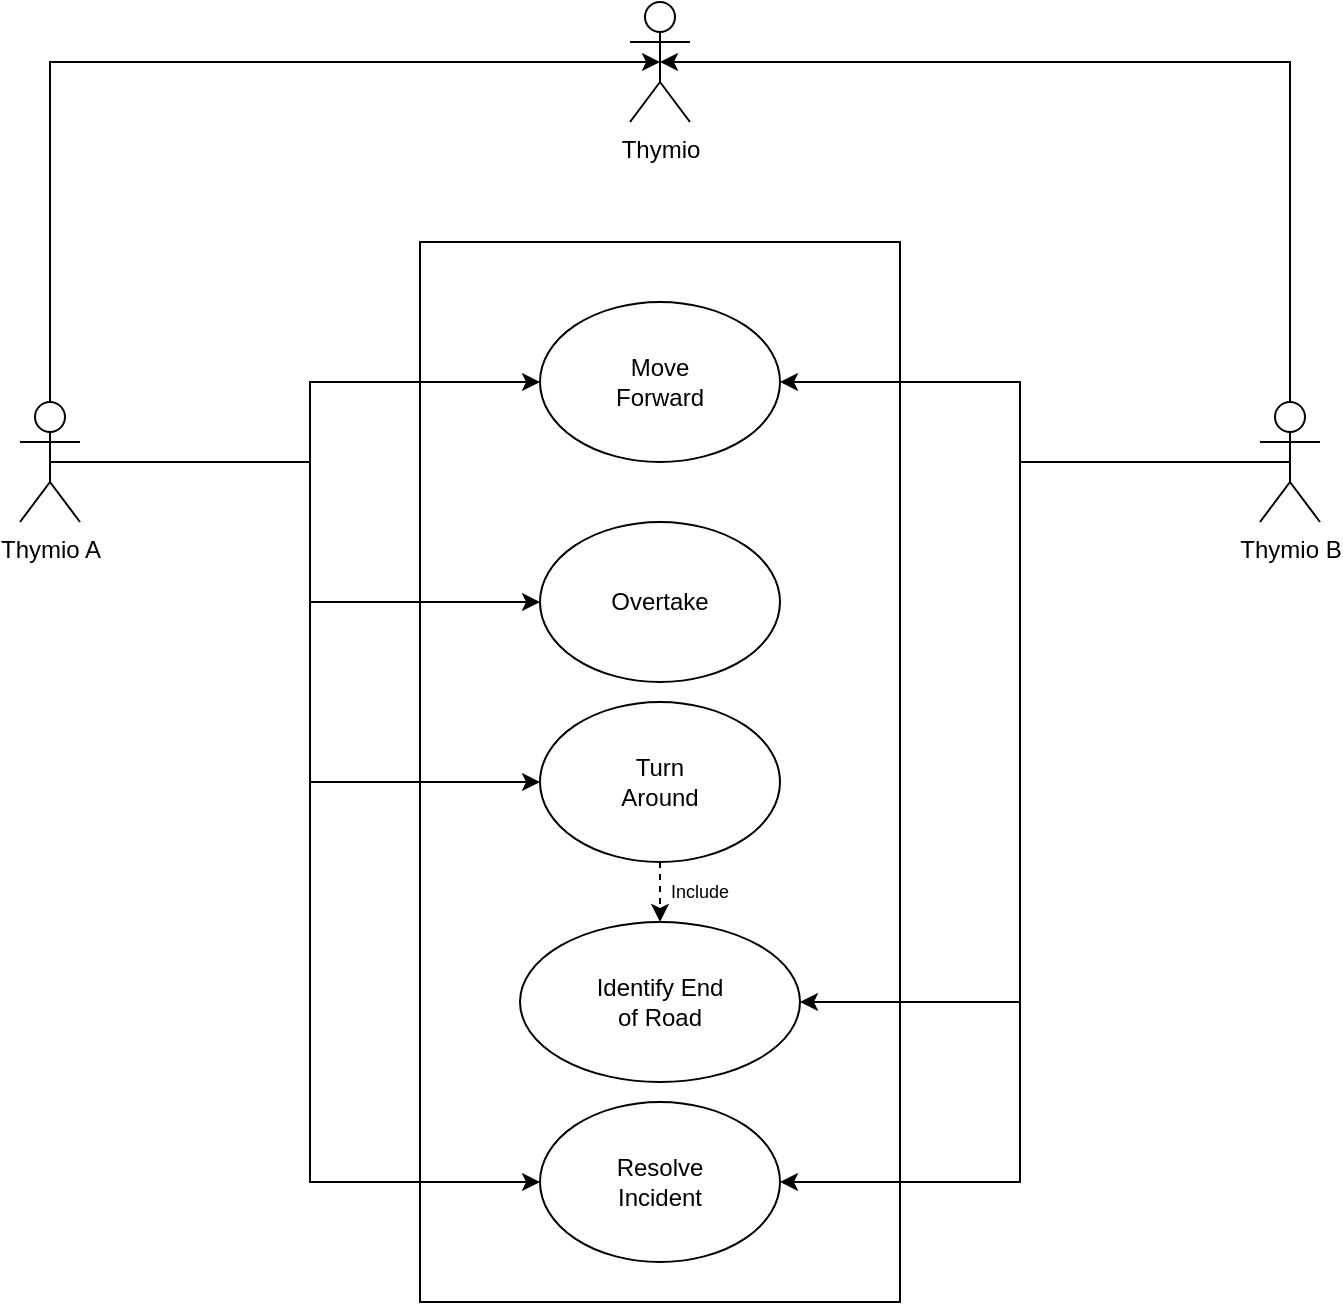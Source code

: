 <mxfile version="25.0.1">
  <diagram name="Pagina-1" id="gC7-CT_BoV-7xCQEOZI1">
    <mxGraphModel dx="1194" dy="796" grid="1" gridSize="10" guides="1" tooltips="1" connect="1" arrows="1" fold="1" page="1" pageScale="1" pageWidth="827" pageHeight="1169" math="0" shadow="0">
      <root>
        <mxCell id="0" />
        <mxCell id="1" parent="0" />
        <mxCell id="VEj-wDTGHTGFX5anfmht-2" value="" style="rounded=0;whiteSpace=wrap;html=1;fillColor=none;" parent="1" vertex="1">
          <mxGeometry x="280" y="200" width="240" height="530" as="geometry" />
        </mxCell>
        <mxCell id="VEj-wDTGHTGFX5anfmht-26" style="edgeStyle=orthogonalEdgeStyle;rounded=0;orthogonalLoop=1;jettySize=auto;html=1;exitX=0.5;exitY=0.5;exitDx=0;exitDy=0;exitPerimeter=0;entryX=0;entryY=0.5;entryDx=0;entryDy=0;" parent="1" source="VEj-wDTGHTGFX5anfmht-5" target="VEj-wDTGHTGFX5anfmht-9" edge="1">
          <mxGeometry relative="1" as="geometry" />
        </mxCell>
        <mxCell id="VEj-wDTGHTGFX5anfmht-27" style="edgeStyle=orthogonalEdgeStyle;rounded=0;orthogonalLoop=1;jettySize=auto;html=1;exitX=0.5;exitY=0.5;exitDx=0;exitDy=0;exitPerimeter=0;entryX=0;entryY=0.5;entryDx=0;entryDy=0;" parent="1" source="VEj-wDTGHTGFX5anfmht-5" target="VEj-wDTGHTGFX5anfmht-14" edge="1">
          <mxGeometry relative="1" as="geometry" />
        </mxCell>
        <mxCell id="VEj-wDTGHTGFX5anfmht-28" style="edgeStyle=orthogonalEdgeStyle;rounded=0;orthogonalLoop=1;jettySize=auto;html=1;exitX=0.5;exitY=0.5;exitDx=0;exitDy=0;exitPerimeter=0;entryX=0;entryY=0.5;entryDx=0;entryDy=0;" parent="1" source="VEj-wDTGHTGFX5anfmht-5" target="VEj-wDTGHTGFX5anfmht-19" edge="1">
          <mxGeometry relative="1" as="geometry" />
        </mxCell>
        <mxCell id="VEj-wDTGHTGFX5anfmht-29" style="edgeStyle=orthogonalEdgeStyle;rounded=0;orthogonalLoop=1;jettySize=auto;html=1;exitX=0.5;exitY=0.5;exitDx=0;exitDy=0;exitPerimeter=0;entryX=0;entryY=0.5;entryDx=0;entryDy=0;" parent="1" source="VEj-wDTGHTGFX5anfmht-5" target="VEj-wDTGHTGFX5anfmht-23" edge="1">
          <mxGeometry relative="1" as="geometry" />
        </mxCell>
        <mxCell id="VEj-wDTGHTGFX5anfmht-33" style="edgeStyle=orthogonalEdgeStyle;rounded=0;orthogonalLoop=1;jettySize=auto;html=1;exitX=0.5;exitY=0;exitDx=0;exitDy=0;exitPerimeter=0;entryX=0.5;entryY=0.5;entryDx=0;entryDy=0;entryPerimeter=0;" parent="1" source="VEj-wDTGHTGFX5anfmht-5" target="VEj-wDTGHTGFX5anfmht-32" edge="1">
          <mxGeometry relative="1" as="geometry">
            <Array as="points">
              <mxPoint x="95" y="110" />
            </Array>
          </mxGeometry>
        </mxCell>
        <mxCell id="VEj-wDTGHTGFX5anfmht-5" value="Thymio A" style="shape=umlActor;verticalLabelPosition=bottom;verticalAlign=top;html=1;outlineConnect=0;" parent="1" vertex="1">
          <mxGeometry x="80" y="280" width="30" height="60" as="geometry" />
        </mxCell>
        <mxCell id="VEj-wDTGHTGFX5anfmht-12" value="" style="group" parent="1" vertex="1" connectable="0">
          <mxGeometry x="340" y="230" width="120" height="80" as="geometry" />
        </mxCell>
        <mxCell id="VEj-wDTGHTGFX5anfmht-9" value="" style="ellipse;whiteSpace=wrap;html=1;" parent="VEj-wDTGHTGFX5anfmht-12" vertex="1">
          <mxGeometry width="120" height="80" as="geometry" />
        </mxCell>
        <mxCell id="VEj-wDTGHTGFX5anfmht-10" value="Move Forward" style="text;html=1;align=center;verticalAlign=middle;whiteSpace=wrap;rounded=0;" parent="VEj-wDTGHTGFX5anfmht-12" vertex="1">
          <mxGeometry x="30" y="25" width="60" height="30" as="geometry" />
        </mxCell>
        <mxCell id="VEj-wDTGHTGFX5anfmht-13" value="" style="group" parent="1" vertex="1" connectable="0">
          <mxGeometry x="340" y="340" width="120" height="80" as="geometry" />
        </mxCell>
        <mxCell id="VEj-wDTGHTGFX5anfmht-14" value="" style="ellipse;whiteSpace=wrap;html=1;" parent="VEj-wDTGHTGFX5anfmht-13" vertex="1">
          <mxGeometry width="120" height="80" as="geometry" />
        </mxCell>
        <mxCell id="VEj-wDTGHTGFX5anfmht-15" value="Overtake" style="text;html=1;align=center;verticalAlign=middle;whiteSpace=wrap;rounded=0;" parent="VEj-wDTGHTGFX5anfmht-13" vertex="1">
          <mxGeometry x="30" y="25" width="60" height="30" as="geometry" />
        </mxCell>
        <mxCell id="VEj-wDTGHTGFX5anfmht-30" style="edgeStyle=orthogonalEdgeStyle;rounded=0;orthogonalLoop=1;jettySize=auto;html=1;exitX=0.5;exitY=0.5;exitDx=0;exitDy=0;exitPerimeter=0;entryX=1;entryY=0.5;entryDx=0;entryDy=0;" parent="1" source="VEj-wDTGHTGFX5anfmht-16" target="VEj-wDTGHTGFX5anfmht-9" edge="1">
          <mxGeometry relative="1" as="geometry" />
        </mxCell>
        <mxCell id="VEj-wDTGHTGFX5anfmht-31" style="edgeStyle=orthogonalEdgeStyle;rounded=0;orthogonalLoop=1;jettySize=auto;html=1;exitX=0.5;exitY=0.5;exitDx=0;exitDy=0;exitPerimeter=0;entryX=1;entryY=0.5;entryDx=0;entryDy=0;" parent="1" source="VEj-wDTGHTGFX5anfmht-16" target="VEj-wDTGHTGFX5anfmht-23" edge="1">
          <mxGeometry relative="1" as="geometry" />
        </mxCell>
        <mxCell id="VEj-wDTGHTGFX5anfmht-16" value="Thymio B&lt;div&gt;&lt;br&gt;&lt;/div&gt;" style="shape=umlActor;verticalLabelPosition=bottom;verticalAlign=top;html=1;outlineConnect=0;" parent="1" vertex="1">
          <mxGeometry x="700" y="280" width="30" height="60" as="geometry" />
        </mxCell>
        <mxCell id="VEj-wDTGHTGFX5anfmht-18" value="" style="group" parent="1" vertex="1" connectable="0">
          <mxGeometry x="340" y="430" width="120" height="80" as="geometry" />
        </mxCell>
        <mxCell id="VEj-wDTGHTGFX5anfmht-19" value="" style="ellipse;whiteSpace=wrap;html=1;" parent="VEj-wDTGHTGFX5anfmht-18" vertex="1">
          <mxGeometry width="120" height="80" as="geometry" />
        </mxCell>
        <mxCell id="VEj-wDTGHTGFX5anfmht-20" value="Turn Around" style="text;html=1;align=center;verticalAlign=middle;whiteSpace=wrap;rounded=0;" parent="VEj-wDTGHTGFX5anfmht-18" vertex="1">
          <mxGeometry x="30" y="25" width="60" height="30" as="geometry" />
        </mxCell>
        <mxCell id="VEj-wDTGHTGFX5anfmht-22" value="" style="group" parent="1" vertex="1" connectable="0">
          <mxGeometry x="340" y="630" width="120" height="80" as="geometry" />
        </mxCell>
        <mxCell id="VEj-wDTGHTGFX5anfmht-23" value="" style="ellipse;whiteSpace=wrap;html=1;" parent="VEj-wDTGHTGFX5anfmht-22" vertex="1">
          <mxGeometry width="120" height="80" as="geometry" />
        </mxCell>
        <mxCell id="VEj-wDTGHTGFX5anfmht-24" value="Resolve Incident" style="text;html=1;align=center;verticalAlign=middle;whiteSpace=wrap;rounded=0;" parent="VEj-wDTGHTGFX5anfmht-22" vertex="1">
          <mxGeometry x="30" y="25" width="60" height="30" as="geometry" />
        </mxCell>
        <mxCell id="VEj-wDTGHTGFX5anfmht-32" value="Thymio" style="shape=umlActor;verticalLabelPosition=bottom;verticalAlign=top;html=1;outlineConnect=0;" parent="1" vertex="1">
          <mxGeometry x="385" y="80" width="30" height="60" as="geometry" />
        </mxCell>
        <mxCell id="VEj-wDTGHTGFX5anfmht-34" style="edgeStyle=orthogonalEdgeStyle;rounded=0;orthogonalLoop=1;jettySize=auto;html=1;exitX=0.5;exitY=0;exitDx=0;exitDy=0;exitPerimeter=0;entryX=0.5;entryY=0.5;entryDx=0;entryDy=0;entryPerimeter=0;" parent="1" source="VEj-wDTGHTGFX5anfmht-16" target="VEj-wDTGHTGFX5anfmht-32" edge="1">
          <mxGeometry relative="1" as="geometry">
            <Array as="points">
              <mxPoint x="715" y="110" />
            </Array>
          </mxGeometry>
        </mxCell>
        <mxCell id="tpH-_P7g8qaRlF17QHpH-1" value="" style="group" vertex="1" connectable="0" parent="1">
          <mxGeometry x="330" y="540" width="140" height="80" as="geometry" />
        </mxCell>
        <mxCell id="tpH-_P7g8qaRlF17QHpH-2" value="" style="ellipse;whiteSpace=wrap;html=1;" vertex="1" parent="tpH-_P7g8qaRlF17QHpH-1">
          <mxGeometry width="140" height="80" as="geometry" />
        </mxCell>
        <mxCell id="tpH-_P7g8qaRlF17QHpH-3" value="Identify End of Road" style="text;html=1;align=center;verticalAlign=middle;whiteSpace=wrap;rounded=0;" vertex="1" parent="tpH-_P7g8qaRlF17QHpH-1">
          <mxGeometry x="35" y="25" width="70" height="30" as="geometry" />
        </mxCell>
        <mxCell id="tpH-_P7g8qaRlF17QHpH-4" value="" style="endArrow=classic;html=1;rounded=0;exitX=0.5;exitY=0.5;exitDx=0;exitDy=0;exitPerimeter=0;entryX=1;entryY=0.5;entryDx=0;entryDy=0;" edge="1" parent="1" source="VEj-wDTGHTGFX5anfmht-16" target="tpH-_P7g8qaRlF17QHpH-2">
          <mxGeometry width="50" height="50" relative="1" as="geometry">
            <mxPoint x="390" y="550" as="sourcePoint" />
            <mxPoint x="440" y="500" as="targetPoint" />
            <Array as="points">
              <mxPoint x="580" y="310" />
              <mxPoint x="580" y="580" />
            </Array>
          </mxGeometry>
        </mxCell>
        <mxCell id="tpH-_P7g8qaRlF17QHpH-6" value="" style="endArrow=classic;html=1;rounded=0;dashed=1;exitX=0.5;exitY=1;exitDx=0;exitDy=0;entryX=0.5;entryY=0;entryDx=0;entryDy=0;" edge="1" parent="1" source="VEj-wDTGHTGFX5anfmht-19" target="tpH-_P7g8qaRlF17QHpH-2">
          <mxGeometry width="50" height="50" relative="1" as="geometry">
            <mxPoint x="390" y="550" as="sourcePoint" />
            <mxPoint x="630" y="520" as="targetPoint" />
          </mxGeometry>
        </mxCell>
        <mxCell id="tpH-_P7g8qaRlF17QHpH-7" value="Include" style="text;html=1;align=center;verticalAlign=middle;whiteSpace=wrap;rounded=0;fontSize=9;" vertex="1" parent="1">
          <mxGeometry x="390" y="510" width="60" height="30" as="geometry" />
        </mxCell>
      </root>
    </mxGraphModel>
  </diagram>
</mxfile>
